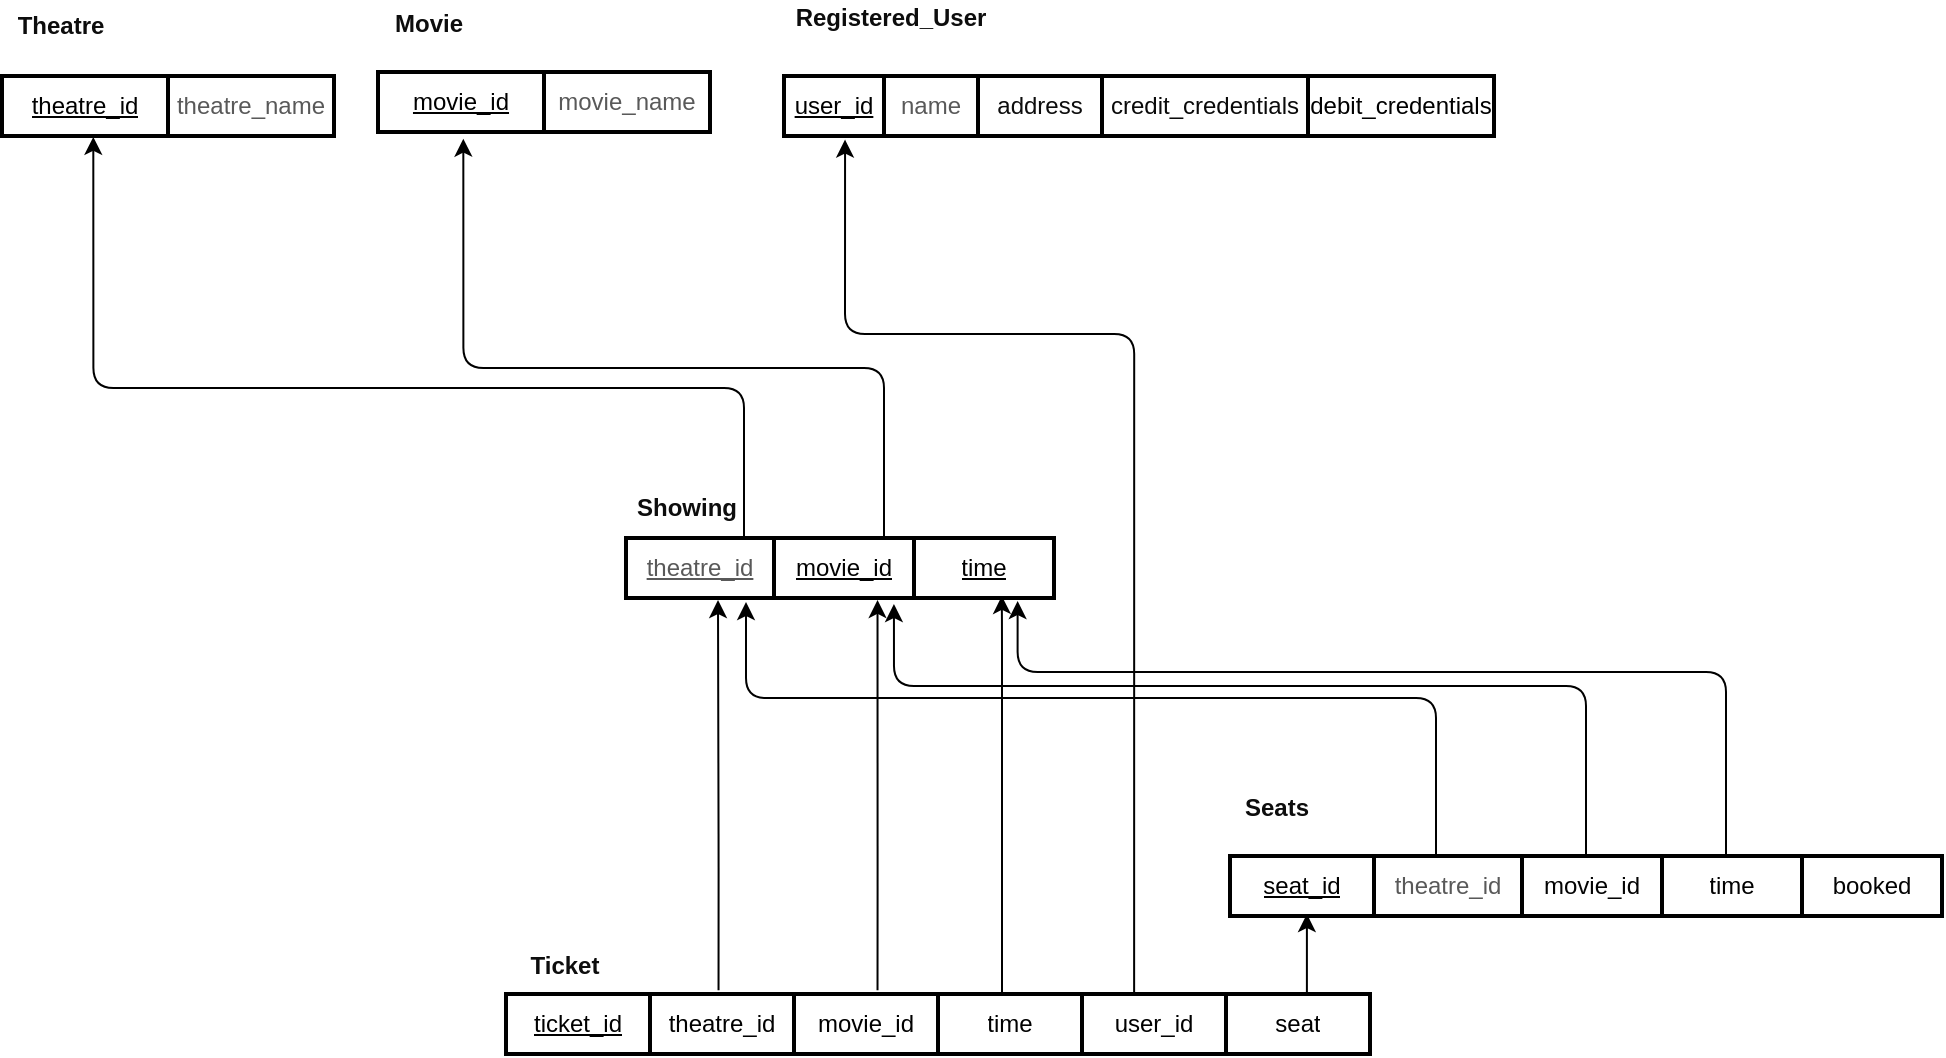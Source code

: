 <mxfile>
    <diagram id="VbwpczfGZ57j1nQdqN55" name="Page-1">
        <mxGraphModel dx="1749" dy="733" grid="0" gridSize="10" guides="1" tooltips="1" connect="1" arrows="1" fold="1" page="1" pageScale="1" pageWidth="850" pageHeight="1100" background="#ffffff" math="0" shadow="0">
            <root>
                <mxCell id="0"/>
                <mxCell id="1" parent="0"/>
                <mxCell id="44" value="" style="group" vertex="1" connectable="0" parent="1">
                    <mxGeometry x="698" y="522" width="289" height="64" as="geometry"/>
                </mxCell>
                <mxCell id="18" value="" style="shape=table;html=1;whiteSpace=wrap;startSize=0;container=1;collapsible=0;childLayout=tableLayout;strokeColor=#000000;strokeWidth=2;fillColor=none;" vertex="1" parent="44">
                    <mxGeometry x="1" y="34" width="214" height="30" as="geometry"/>
                </mxCell>
                <mxCell id="19" value="" style="shape=tableRow;horizontal=0;startSize=0;swimlaneHead=0;swimlaneBody=0;top=0;left=0;bottom=0;right=0;collapsible=0;dropTarget=0;fillColor=none;points=[[0,0.5],[1,0.5]];portConstraint=eastwest;strokeColor=#000000;strokeWidth=2;" vertex="1" parent="18">
                    <mxGeometry width="214" height="30" as="geometry"/>
                </mxCell>
                <mxCell id="21" value="&lt;font color=&quot;#595959&quot;&gt;&lt;u&gt;theatre_id&lt;/u&gt;&lt;/font&gt;" style="shape=partialRectangle;html=1;whiteSpace=wrap;connectable=0;fillColor=none;top=0;left=0;bottom=0;right=0;overflow=hidden;strokeColor=#000000;strokeWidth=2;" vertex="1" parent="19">
                    <mxGeometry width="74" height="30" as="geometry">
                        <mxRectangle width="74" height="30" as="alternateBounds"/>
                    </mxGeometry>
                </mxCell>
                <mxCell id="34" value="&lt;font color=&quot;#030303&quot;&gt;&lt;u&gt;movie_id&lt;/u&gt;&lt;/font&gt;" style="shape=partialRectangle;html=1;whiteSpace=wrap;connectable=0;fillColor=none;top=0;left=0;bottom=0;right=0;overflow=hidden;strokeColor=#000000;strokeWidth=2;" vertex="1" parent="19">
                    <mxGeometry x="74" width="70" height="30" as="geometry">
                        <mxRectangle width="70" height="30" as="alternateBounds"/>
                    </mxGeometry>
                </mxCell>
                <mxCell id="57" value="&lt;font color=&quot;#000000&quot;&gt;&lt;u&gt;time&lt;/u&gt;&lt;/font&gt;" style="shape=partialRectangle;html=1;whiteSpace=wrap;connectable=0;fillColor=none;top=0;left=0;bottom=0;right=0;overflow=hidden;strokeColor=#000000;strokeWidth=2;" vertex="1" parent="19">
                    <mxGeometry x="144" width="70" height="30" as="geometry">
                        <mxRectangle width="70" height="30" as="alternateBounds"/>
                    </mxGeometry>
                </mxCell>
                <mxCell id="22" value="&lt;b&gt;&lt;font color=&quot;#0d0d0d&quot;&gt;Showing&lt;/font&gt;&lt;/b&gt;" style="text;html=1;align=center;verticalAlign=middle;resizable=0;points=[];autosize=1;strokeColor=none;fillColor=none;" vertex="1" parent="44">
                    <mxGeometry x="1" y="10" width="60" height="18" as="geometry"/>
                </mxCell>
                <mxCell id="46" value="" style="group" vertex="1" connectable="0" parent="1">
                    <mxGeometry x="639" y="750" width="72" height="64" as="geometry"/>
                </mxCell>
                <mxCell id="23" value="" style="shape=table;html=1;whiteSpace=wrap;startSize=0;container=1;collapsible=0;childLayout=tableLayout;strokeColor=#000000;strokeWidth=2;fillColor=none;" vertex="1" parent="46">
                    <mxGeometry y="34" width="432" height="30" as="geometry"/>
                </mxCell>
                <mxCell id="24" value="" style="shape=tableRow;horizontal=0;startSize=0;swimlaneHead=0;swimlaneBody=0;top=0;left=0;bottom=0;right=0;collapsible=0;dropTarget=0;fillColor=none;points=[[0,0.5],[1,0.5]];portConstraint=eastwest;strokeColor=#000000;strokeWidth=2;" vertex="1" parent="23">
                    <mxGeometry width="432" height="30" as="geometry"/>
                </mxCell>
                <mxCell id="25" value="&lt;font color=&quot;#000000&quot;&gt;&lt;u&gt;ticket_id&lt;/u&gt;&lt;/font&gt;" style="shape=partialRectangle;html=1;whiteSpace=wrap;connectable=0;fillColor=none;top=0;left=0;bottom=0;right=0;overflow=hidden;strokeColor=#000000;strokeWidth=2;" vertex="1" parent="24">
                    <mxGeometry width="72" height="30" as="geometry">
                        <mxRectangle width="72" height="30" as="alternateBounds"/>
                    </mxGeometry>
                </mxCell>
                <mxCell id="53" value="&lt;font color=&quot;#000000&quot;&gt;theatre_id&lt;/font&gt;" style="shape=partialRectangle;html=1;whiteSpace=wrap;connectable=0;fillColor=none;top=0;left=0;bottom=0;right=0;overflow=hidden;strokeColor=#000000;strokeWidth=2;" vertex="1" parent="24">
                    <mxGeometry x="72" width="72" height="30" as="geometry">
                        <mxRectangle width="72" height="30" as="alternateBounds"/>
                    </mxGeometry>
                </mxCell>
                <mxCell id="54" value="&lt;font color=&quot;#000000&quot;&gt;movie_id&lt;/font&gt;" style="shape=partialRectangle;html=1;whiteSpace=wrap;connectable=0;fillColor=none;top=0;left=0;bottom=0;right=0;overflow=hidden;strokeColor=#000000;strokeWidth=2;" vertex="1" parent="24">
                    <mxGeometry x="144" width="72" height="30" as="geometry">
                        <mxRectangle width="72" height="30" as="alternateBounds"/>
                    </mxGeometry>
                </mxCell>
                <mxCell id="58" value="&lt;font color=&quot;#000000&quot;&gt;time&lt;/font&gt;" style="shape=partialRectangle;html=1;whiteSpace=wrap;connectable=0;fillColor=none;top=0;left=0;bottom=0;right=0;overflow=hidden;strokeColor=#000000;strokeWidth=2;" vertex="1" parent="24">
                    <mxGeometry x="216" width="72" height="30" as="geometry">
                        <mxRectangle width="72" height="30" as="alternateBounds"/>
                    </mxGeometry>
                </mxCell>
                <mxCell id="62" value="&lt;font color=&quot;#000000&quot;&gt;user_id&lt;/font&gt;" style="shape=partialRectangle;html=1;whiteSpace=wrap;connectable=0;fillColor=none;top=0;left=0;bottom=0;right=0;overflow=hidden;strokeColor=#000000;strokeWidth=2;" vertex="1" parent="24">
                    <mxGeometry x="288" width="72" height="30" as="geometry">
                        <mxRectangle width="72" height="30" as="alternateBounds"/>
                    </mxGeometry>
                </mxCell>
                <mxCell id="63" value="&lt;font color=&quot;#000000&quot;&gt;seat&lt;/font&gt;" style="shape=partialRectangle;html=1;whiteSpace=wrap;connectable=0;fillColor=none;top=0;left=0;bottom=0;right=0;overflow=hidden;strokeColor=#000000;strokeWidth=2;" vertex="1" parent="24">
                    <mxGeometry x="360" width="72" height="30" as="geometry">
                        <mxRectangle width="72" height="30" as="alternateBounds"/>
                    </mxGeometry>
                </mxCell>
                <mxCell id="27" value="&lt;b&gt;&lt;font color=&quot;#0d0d0d&quot;&gt;Ticket&lt;/font&gt;&lt;/b&gt;" style="text;html=1;align=center;verticalAlign=middle;resizable=0;points=[];autosize=1;strokeColor=none;fillColor=none;" vertex="1" parent="46">
                    <mxGeometry x="7" y="11" width="44" height="18" as="geometry"/>
                </mxCell>
                <mxCell id="48" value="" style="group" vertex="1" connectable="0" parent="1">
                    <mxGeometry x="386" y="290" width="167" height="65" as="geometry"/>
                </mxCell>
                <mxCell id="8" value="" style="shape=table;html=1;whiteSpace=wrap;startSize=0;container=1;collapsible=0;childLayout=tableLayout;strokeColor=#000000;strokeWidth=2;fillColor=none;" vertex="1" parent="48">
                    <mxGeometry x="1" y="35" width="166" height="30" as="geometry"/>
                </mxCell>
                <mxCell id="9" value="" style="shape=tableRow;horizontal=0;startSize=0;swimlaneHead=0;swimlaneBody=0;top=0;left=0;bottom=0;right=0;collapsible=0;dropTarget=0;fillColor=none;points=[[0,0.5],[1,0.5]];portConstraint=eastwest;strokeColor=#000000;strokeWidth=2;" vertex="1" parent="8">
                    <mxGeometry width="166" height="30" as="geometry"/>
                </mxCell>
                <mxCell id="10" value="&lt;font color=&quot;#000000&quot;&gt;&lt;u&gt;theatre_id&lt;/u&gt;&lt;/font&gt;" style="shape=partialRectangle;html=1;whiteSpace=wrap;connectable=0;fillColor=none;top=0;left=0;bottom=0;right=0;overflow=hidden;strokeColor=#000000;strokeWidth=2;" vertex="1" parent="9">
                    <mxGeometry width="83" height="30" as="geometry">
                        <mxRectangle width="83" height="30" as="alternateBounds"/>
                    </mxGeometry>
                </mxCell>
                <mxCell id="11" value="&lt;font color=&quot;#595959&quot;&gt;theatre_name&lt;/font&gt;" style="shape=partialRectangle;html=1;whiteSpace=wrap;connectable=0;fillColor=none;top=0;left=0;bottom=0;right=0;overflow=hidden;strokeColor=#000000;strokeWidth=2;" vertex="1" parent="9">
                    <mxGeometry x="83" width="83" height="30" as="geometry">
                        <mxRectangle width="83" height="30" as="alternateBounds"/>
                    </mxGeometry>
                </mxCell>
                <mxCell id="12" value="&lt;b&gt;&lt;font color=&quot;#0d0d0d&quot;&gt;Theatre&lt;/font&gt;&lt;/b&gt;" style="text;html=1;align=center;verticalAlign=middle;resizable=0;points=[];autosize=1;strokeColor=none;fillColor=none;" vertex="1" parent="48">
                    <mxGeometry width="60" height="20" as="geometry"/>
                </mxCell>
                <mxCell id="49" value="" style="group" vertex="1" connectable="0" parent="1">
                    <mxGeometry x="575" y="290" width="166" height="63" as="geometry"/>
                </mxCell>
                <mxCell id="13" value="" style="shape=table;html=1;whiteSpace=wrap;startSize=0;container=1;collapsible=0;childLayout=tableLayout;strokeColor=#000000;strokeWidth=2;fillColor=none;" vertex="1" parent="49">
                    <mxGeometry y="33" width="166" height="30" as="geometry"/>
                </mxCell>
                <mxCell id="14" value="" style="shape=tableRow;horizontal=0;startSize=0;swimlaneHead=0;swimlaneBody=0;top=0;left=0;bottom=0;right=0;collapsible=0;dropTarget=0;fillColor=none;points=[[0,0.5],[1,0.5]];portConstraint=eastwest;strokeColor=#000000;strokeWidth=2;" vertex="1" parent="13">
                    <mxGeometry width="166" height="30" as="geometry"/>
                </mxCell>
                <mxCell id="15" value="&lt;font color=&quot;#000000&quot;&gt;&lt;u&gt;movie_id&lt;/u&gt;&lt;/font&gt;" style="shape=partialRectangle;html=1;whiteSpace=wrap;connectable=0;fillColor=none;top=0;left=0;bottom=0;right=0;overflow=hidden;strokeColor=#000000;strokeWidth=2;" vertex="1" parent="14">
                    <mxGeometry width="83" height="30" as="geometry">
                        <mxRectangle width="83" height="30" as="alternateBounds"/>
                    </mxGeometry>
                </mxCell>
                <mxCell id="16" value="&lt;font color=&quot;#595959&quot;&gt;movie_name&lt;/font&gt;" style="shape=partialRectangle;html=1;whiteSpace=wrap;connectable=0;fillColor=none;top=0;left=0;bottom=0;right=0;overflow=hidden;strokeColor=#000000;strokeWidth=2;" vertex="1" parent="14">
                    <mxGeometry x="83" width="83" height="30" as="geometry">
                        <mxRectangle width="83" height="30" as="alternateBounds"/>
                    </mxGeometry>
                </mxCell>
                <mxCell id="17" value="&lt;b&gt;&lt;font color=&quot;#0d0d0d&quot;&gt;Movie&lt;/font&gt;&lt;/b&gt;" style="text;html=1;align=center;verticalAlign=middle;resizable=0;points=[];autosize=1;strokeColor=none;fillColor=none;" vertex="1" parent="49">
                    <mxGeometry x="3" width="44" height="18" as="geometry"/>
                </mxCell>
                <mxCell id="50" style="edgeStyle=orthogonalEdgeStyle;html=1;entryX=0.275;entryY=1.015;entryDx=0;entryDy=0;entryPerimeter=0;fontColor=#000000;strokeColor=#000000;" edge="1" parent="1" source="19" target="9">
                    <mxGeometry relative="1" as="geometry">
                        <mxPoint x="592" y="550" as="sourcePoint"/>
                        <Array as="points">
                            <mxPoint x="758" y="481"/>
                            <mxPoint x="433" y="481"/>
                        </Array>
                    </mxGeometry>
                </mxCell>
                <mxCell id="51" style="edgeStyle=orthogonalEdgeStyle;html=1;entryX=0.257;entryY=1.111;entryDx=0;entryDy=0;entryPerimeter=0;fontColor=#000000;strokeColor=#000000;" edge="1" parent="1" source="19" target="14">
                    <mxGeometry relative="1" as="geometry">
                        <mxPoint x="473" y="539" as="sourcePoint"/>
                        <Array as="points">
                            <mxPoint x="828" y="471"/>
                            <mxPoint x="618" y="471"/>
                        </Array>
                    </mxGeometry>
                </mxCell>
                <mxCell id="55" style="edgeStyle=orthogonalEdgeStyle;html=1;fontColor=#000000;strokeColor=#000000;exitX=0.246;exitY=-0.063;exitDx=0;exitDy=0;exitPerimeter=0;" edge="1" parent="1" source="24">
                    <mxGeometry relative="1" as="geometry">
                        <mxPoint x="745" y="659" as="sourcePoint"/>
                        <mxPoint x="745" y="587" as="targetPoint"/>
                        <Array as="points">
                            <mxPoint x="745" y="714"/>
                            <mxPoint x="745" y="714"/>
                        </Array>
                    </mxGeometry>
                </mxCell>
                <mxCell id="56" style="edgeStyle=orthogonalEdgeStyle;html=1;entryX=0.653;entryY=1.032;entryDx=0;entryDy=0;entryPerimeter=0;fontColor=#000000;strokeColor=#000000;exitX=0.43;exitY=-0.063;exitDx=0;exitDy=0;exitPerimeter=0;" edge="1" parent="1" source="24">
                    <mxGeometry relative="1" as="geometry">
                        <mxPoint x="824.758" y="659" as="sourcePoint"/>
                        <mxPoint x="824.758" y="586.96" as="targetPoint"/>
                        <Array as="points">
                            <mxPoint x="825" y="720"/>
                            <mxPoint x="825" y="720"/>
                        </Array>
                    </mxGeometry>
                </mxCell>
                <mxCell id="59" style="edgeStyle=orthogonalEdgeStyle;html=1;entryX=0.878;entryY=0.965;entryDx=0;entryDy=0;entryPerimeter=0;fontColor=#000000;strokeColor=#000000;" edge="1" parent="1" source="23" target="19">
                    <mxGeometry relative="1" as="geometry">
                        <Array as="points">
                            <mxPoint x="887" y="602"/>
                            <mxPoint x="887" y="602"/>
                        </Array>
                    </mxGeometry>
                </mxCell>
                <mxCell id="61" style="edgeStyle=orthogonalEdgeStyle;html=1;entryX=0.086;entryY=1.06;entryDx=0;entryDy=0;entryPerimeter=0;fontColor=#030000;strokeColor=#000000;exitX=0.727;exitY=0.028;exitDx=0;exitDy=0;exitPerimeter=0;" edge="1" parent="1" source="24" target="29">
                    <mxGeometry relative="1" as="geometry">
                        <mxPoint x="820" y="647" as="sourcePoint"/>
                        <Array as="points">
                            <mxPoint x="953" y="454"/>
                            <mxPoint x="809" y="454"/>
                        </Array>
                    </mxGeometry>
                </mxCell>
                <mxCell id="28" value="" style="shape=table;html=1;whiteSpace=wrap;startSize=0;container=1;collapsible=0;childLayout=tableLayout;strokeColor=#000000;strokeWidth=2;fillColor=none;" vertex="1" parent="1">
                    <mxGeometry x="778" y="325" width="355.004" height="30" as="geometry"/>
                </mxCell>
                <mxCell id="29" value="" style="shape=tableRow;horizontal=0;startSize=0;swimlaneHead=0;swimlaneBody=0;top=0;left=0;bottom=0;right=0;collapsible=0;dropTarget=0;fillColor=none;points=[[0,0.5],[1,0.5]];portConstraint=eastwest;strokeColor=#000000;strokeWidth=2;" vertex="1" parent="28">
                    <mxGeometry width="355.004" height="30" as="geometry"/>
                </mxCell>
                <mxCell id="30" value="&lt;font color=&quot;#000000&quot;&gt;&lt;u&gt;user_id&lt;/u&gt;&lt;/font&gt;" style="shape=partialRectangle;html=1;whiteSpace=wrap;connectable=0;fillColor=none;top=0;left=0;bottom=0;right=0;overflow=hidden;strokeColor=#000000;strokeWidth=2;" vertex="1" parent="29">
                    <mxGeometry width="50" height="30" as="geometry">
                        <mxRectangle width="50" height="30" as="alternateBounds"/>
                    </mxGeometry>
                </mxCell>
                <mxCell id="31" value="&lt;font color=&quot;#595959&quot;&gt;name&lt;/font&gt;" style="shape=partialRectangle;html=1;whiteSpace=wrap;connectable=0;fillColor=none;top=0;left=0;bottom=0;right=0;overflow=hidden;strokeColor=#000000;strokeWidth=2;" vertex="1" parent="29">
                    <mxGeometry x="50" width="47" height="30" as="geometry">
                        <mxRectangle width="47" height="30" as="alternateBounds"/>
                    </mxGeometry>
                </mxCell>
                <mxCell id="37" value="&lt;font color=&quot;#0d0d0d&quot;&gt;address&lt;/font&gt;" style="shape=partialRectangle;html=1;whiteSpace=wrap;connectable=0;fillColor=none;top=0;left=0;bottom=0;right=0;overflow=hidden;strokeColor=#000000;strokeWidth=2;" vertex="1" parent="29">
                    <mxGeometry x="97" width="62" height="30" as="geometry">
                        <mxRectangle width="62" height="30" as="alternateBounds"/>
                    </mxGeometry>
                </mxCell>
                <mxCell id="36" value="&lt;font color=&quot;#0a0a0a&quot;&gt;credit_credentials&lt;/font&gt;" style="shape=partialRectangle;html=1;whiteSpace=wrap;connectable=0;fillColor=none;top=0;left=0;bottom=0;right=0;overflow=hidden;strokeColor=#000000;strokeWidth=2;" vertex="1" parent="29">
                    <mxGeometry x="159" width="103" height="30" as="geometry">
                        <mxRectangle width="103" height="30" as="alternateBounds"/>
                    </mxGeometry>
                </mxCell>
                <mxCell id="35" value="&lt;font color=&quot;#000000&quot;&gt;debit_credentials&lt;/font&gt;" style="shape=partialRectangle;html=1;whiteSpace=wrap;connectable=0;fillColor=none;top=0;left=0;bottom=0;right=0;overflow=hidden;strokeColor=#000000;strokeWidth=2;" vertex="1" parent="29">
                    <mxGeometry x="262" width="93" height="30" as="geometry">
                        <mxRectangle width="93" height="30" as="alternateBounds"/>
                    </mxGeometry>
                </mxCell>
                <mxCell id="32" value="&lt;b&gt;&lt;font color=&quot;#0d0d0d&quot;&gt;Registered_User&lt;/font&gt;&lt;/b&gt;" style="text;html=1;align=center;verticalAlign=middle;resizable=0;points=[];autosize=1;strokeColor=none;fillColor=none;" vertex="1" parent="1">
                    <mxGeometry x="778" y="287" width="105" height="18" as="geometry"/>
                </mxCell>
                <mxCell id="77" value="" style="group" vertex="1" connectable="0" parent="1">
                    <mxGeometry x="1001" y="682" width="286" height="63" as="geometry"/>
                </mxCell>
                <mxCell id="70" value="" style="group;fontStyle=0" vertex="1" connectable="0" parent="77">
                    <mxGeometry width="166" height="63" as="geometry"/>
                </mxCell>
                <mxCell id="69" value="&lt;span&gt;&lt;font color=&quot;#0d0d0d&quot;&gt;&lt;b&gt;Seats&lt;/b&gt;&lt;/font&gt;&lt;/span&gt;" style="text;html=1;align=center;verticalAlign=middle;resizable=0;points=[];autosize=1;strokeColor=none;fillColor=none;fontStyle=0" vertex="1" parent="70">
                    <mxGeometry x="2" width="42" height="18" as="geometry"/>
                </mxCell>
                <mxCell id="71" value="" style="shape=table;html=1;whiteSpace=wrap;startSize=0;container=1;collapsible=0;childLayout=tableLayout;strokeColor=#000000;strokeWidth=2;fillColor=none;fontStyle=0" vertex="1" parent="77">
                    <mxGeometry y="33" width="356" height="30" as="geometry"/>
                </mxCell>
                <mxCell id="72" value="" style="shape=tableRow;horizontal=0;startSize=0;swimlaneHead=0;swimlaneBody=0;top=0;left=0;bottom=0;right=0;collapsible=0;dropTarget=0;fillColor=none;points=[[0,0.5],[1,0.5]];portConstraint=eastwest;strokeColor=#000000;strokeWidth=2;fontStyle=0" vertex="1" parent="71">
                    <mxGeometry width="356" height="30" as="geometry"/>
                </mxCell>
                <mxCell id="73" value="&lt;font color=&quot;#000000&quot;&gt;&lt;u&gt;seat_id&lt;/u&gt;&lt;/font&gt;" style="shape=partialRectangle;html=1;whiteSpace=wrap;connectable=0;fillColor=none;top=0;left=0;bottom=0;right=0;overflow=hidden;strokeColor=#000000;strokeWidth=2;fontStyle=0" vertex="1" parent="72">
                    <mxGeometry width="72" height="30" as="geometry">
                        <mxRectangle width="72" height="30" as="alternateBounds"/>
                    </mxGeometry>
                </mxCell>
                <mxCell id="74" value="&lt;font color=&quot;#595959&quot;&gt;theatre_id&lt;/font&gt;" style="shape=partialRectangle;html=1;whiteSpace=wrap;connectable=0;fillColor=none;top=0;left=0;bottom=0;right=0;overflow=hidden;strokeColor=#000000;strokeWidth=2;fontStyle=0" vertex="1" parent="72">
                    <mxGeometry x="72" width="74" height="30" as="geometry">
                        <mxRectangle width="74" height="30" as="alternateBounds"/>
                    </mxGeometry>
                </mxCell>
                <mxCell id="75" value="&lt;font color=&quot;#030303&quot;&gt;movie_id&lt;/font&gt;" style="shape=partialRectangle;html=1;whiteSpace=wrap;connectable=0;fillColor=none;top=0;left=0;bottom=0;right=0;overflow=hidden;strokeColor=#000000;strokeWidth=2;fontStyle=0" vertex="1" parent="72">
                    <mxGeometry x="146" width="70" height="30" as="geometry">
                        <mxRectangle width="70" height="30" as="alternateBounds"/>
                    </mxGeometry>
                </mxCell>
                <mxCell id="76" value="&lt;font color=&quot;#000000&quot;&gt;time&lt;/font&gt;" style="shape=partialRectangle;html=1;whiteSpace=wrap;connectable=0;fillColor=none;top=0;left=0;bottom=0;right=0;overflow=hidden;strokeColor=#000000;strokeWidth=2;fontStyle=0" vertex="1" parent="72">
                    <mxGeometry x="216" width="70" height="30" as="geometry">
                        <mxRectangle width="70" height="30" as="alternateBounds"/>
                    </mxGeometry>
                </mxCell>
                <mxCell id="81" value="&lt;font color=&quot;#030303&quot;&gt;booked&lt;/font&gt;" style="shape=partialRectangle;html=1;whiteSpace=wrap;connectable=0;fillColor=none;top=0;left=0;bottom=0;right=0;overflow=hidden;strokeColor=#000000;strokeWidth=2;fontStyle=0" vertex="1" parent="72">
                    <mxGeometry x="286" width="70" height="30" as="geometry">
                        <mxRectangle width="70" height="30" as="alternateBounds"/>
                    </mxGeometry>
                </mxCell>
                <mxCell id="82" style="edgeStyle=orthogonalEdgeStyle;html=1;entryX=0.108;entryY=0.967;entryDx=0;entryDy=0;entryPerimeter=0;fontColor=#030303;strokeColor=#000000;" edge="1" parent="1" source="23" target="72">
                    <mxGeometry relative="1" as="geometry">
                        <Array as="points">
                            <mxPoint x="1039" y="784"/>
                            <mxPoint x="1039" y="784"/>
                        </Array>
                    </mxGeometry>
                </mxCell>
                <mxCell id="83" style="edgeStyle=orthogonalEdgeStyle;html=1;fontColor=#030303;strokeColor=#000000;" edge="1" parent="1" source="71">
                    <mxGeometry relative="1" as="geometry">
                        <mxPoint x="759" y="588" as="targetPoint"/>
                        <Array as="points">
                            <mxPoint x="1104" y="636"/>
                            <mxPoint x="759" y="636"/>
                            <mxPoint x="759" y="588"/>
                        </Array>
                    </mxGeometry>
                </mxCell>
                <mxCell id="84" style="edgeStyle=orthogonalEdgeStyle;html=1;fontColor=#030303;strokeColor=#000000;entryX=0.626;entryY=1.1;entryDx=0;entryDy=0;entryPerimeter=0;" edge="1" parent="1" source="71" target="19">
                    <mxGeometry relative="1" as="geometry">
                        <mxPoint x="858" y="603" as="targetPoint"/>
                        <Array as="points">
                            <mxPoint x="1179" y="630"/>
                            <mxPoint x="833" y="630"/>
                        </Array>
                    </mxGeometry>
                </mxCell>
                <mxCell id="85" style="edgeStyle=orthogonalEdgeStyle;html=1;fontColor=#030303;strokeColor=#000000;entryX=0.915;entryY=1.05;entryDx=0;entryDy=0;entryPerimeter=0;" edge="1" parent="1" source="71" target="19">
                    <mxGeometry relative="1" as="geometry">
                        <mxPoint x="905" y="596" as="targetPoint"/>
                        <Array as="points">
                            <mxPoint x="1249" y="623"/>
                            <mxPoint x="895" y="623"/>
                        </Array>
                    </mxGeometry>
                </mxCell>
            </root>
        </mxGraphModel>
    </diagram>
</mxfile>